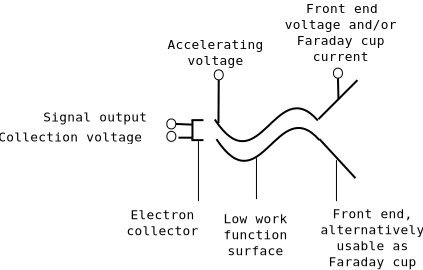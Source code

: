 <?xml version="1.0"?>
<dia:diagram xmlns:dia="http://www.lysator.liu.se/~alla/dia/">
  <dia:layer name="Background" visible="false"/>
  <dia:layer name="New layer" visible="true">
    <dia:group>
      <dia:object type="Standard - Line" version="0" id="O0">
        <dia:attribute name="obj_pos">
          <dia:point val="7.3,8.05"/>
        </dia:attribute>
        <dia:attribute name="obj_bb">
          <dia:rectangle val="6.65,8;7.35,8.1"/>
        </dia:attribute>
        <dia:attribute name="conn_endpoints">
          <dia:point val="7.3,8.05"/>
          <dia:point val="6.7,8.05"/>
        </dia:attribute>
        <dia:attribute name="numcp">
          <dia:int val="1"/>
        </dia:attribute>
      </dia:object>
      <dia:object type="Standard - Line" version="0" id="O1">
        <dia:attribute name="obj_pos">
          <dia:point val="6.75,8.05"/>
        </dia:attribute>
        <dia:attribute name="obj_bb">
          <dia:rectangle val="6.7,8;6.8,9.1"/>
        </dia:attribute>
        <dia:attribute name="conn_endpoints">
          <dia:point val="6.75,8.05"/>
          <dia:point val="6.75,9.05"/>
        </dia:attribute>
        <dia:attribute name="numcp">
          <dia:int val="1"/>
        </dia:attribute>
      </dia:object>
      <dia:object type="Standard - Line" version="0" id="O2">
        <dia:attribute name="obj_pos">
          <dia:point val="7.3,9.05"/>
        </dia:attribute>
        <dia:attribute name="obj_bb">
          <dia:rectangle val="6.65,9;7.35,9.1"/>
        </dia:attribute>
        <dia:attribute name="conn_endpoints">
          <dia:point val="7.3,9.05"/>
          <dia:point val="6.7,9.05"/>
        </dia:attribute>
        <dia:attribute name="numcp">
          <dia:int val="1"/>
        </dia:attribute>
      </dia:object>
    </dia:group>
    <dia:group>
      <dia:object type="Standard - Line" version="0" id="O3">
        <dia:attribute name="obj_pos">
          <dia:point val="13.05,8"/>
        </dia:attribute>
        <dia:attribute name="obj_bb">
          <dia:rectangle val="13.015,6.015;15.035,8.035"/>
        </dia:attribute>
        <dia:attribute name="conn_endpoints">
          <dia:point val="13.05,8"/>
          <dia:point val="15,6.05"/>
        </dia:attribute>
        <dia:attribute name="numcp">
          <dia:int val="1"/>
        </dia:attribute>
      </dia:object>
      <dia:object type="Standard - Line" version="0" id="O4">
        <dia:attribute name="obj_pos">
          <dia:point val="13.1,9"/>
        </dia:attribute>
        <dia:attribute name="obj_bb">
          <dia:rectangle val="13.063,8.963;14.937,10.987"/>
        </dia:attribute>
        <dia:attribute name="conn_endpoints">
          <dia:point val="13.1,9"/>
          <dia:point val="14.9,10.95"/>
        </dia:attribute>
        <dia:attribute name="numcp">
          <dia:int val="1"/>
        </dia:attribute>
      </dia:object>
    </dia:group>
    <dia:group>
      <dia:object type="Standard - BezierLine" version="0" id="O5">
        <dia:attribute name="obj_pos">
          <dia:point val="13.1,9.05"/>
        </dia:attribute>
        <dia:attribute name="obj_bb">
          <dia:rectangle val="7.782,8.832;13.22,9.17"/>
        </dia:attribute>
        <dia:attribute name="bez_points">
          <dia:point val="13.1,9.05"/>
          <dia:point val="11,6.65"/>
          <dia:point val="10.15,12.35"/>
          <dia:point val="7.95,9"/>
        </dia:attribute>
        <dia:attribute name="corner_types">
          <dia:enum val="0"/>
          <dia:enum val="0"/>
        </dia:attribute>
      </dia:object>
      <dia:object type="Standard - BezierLine" version="0" id="O6">
        <dia:attribute name="obj_pos">
          <dia:point val="13.018,8.068"/>
        </dia:attribute>
        <dia:attribute name="obj_bb">
          <dia:rectangle val="7.7,7.85;13.137,8.188"/>
        </dia:attribute>
        <dia:attribute name="bez_points">
          <dia:point val="13.018,8.068"/>
          <dia:point val="10.918,5.668"/>
          <dia:point val="10.068,11.367"/>
          <dia:point val="7.867,8.018"/>
        </dia:attribute>
        <dia:attribute name="corner_types">
          <dia:enum val="0"/>
          <dia:enum val="0"/>
        </dia:attribute>
      </dia:object>
    </dia:group>
  </dia:layer>
  <dia:layer name="New layer" visible="true">
    <dia:group>
      <dia:object type="Standard - Line" version="0" id="O7">
        <dia:attribute name="obj_pos">
          <dia:point val="14.025,5.95"/>
        </dia:attribute>
        <dia:attribute name="obj_bb">
          <dia:rectangle val="13.975,5.9;14.1,7.05"/>
        </dia:attribute>
        <dia:attribute name="conn_endpoints">
          <dia:point val="14.025,5.95"/>
          <dia:point val="14.05,7"/>
        </dia:attribute>
        <dia:attribute name="numcp">
          <dia:int val="1"/>
        </dia:attribute>
        <dia:connections>
          <dia:connection handle="0" to="O8" connection="6"/>
        </dia:connections>
      </dia:object>
      <dia:object type="Standard - Ellipse" version="0" id="O8">
        <dia:attribute name="obj_pos">
          <dia:point val="13.8,5.45"/>
        </dia:attribute>
        <dia:attribute name="obj_bb">
          <dia:rectangle val="13.8,5.45;14.25,5.95"/>
        </dia:attribute>
        <dia:attribute name="elem_corner">
          <dia:point val="13.8,5.45"/>
        </dia:attribute>
        <dia:attribute name="elem_width">
          <dia:real val="0.45"/>
        </dia:attribute>
        <dia:attribute name="elem_height">
          <dia:real val="0.5"/>
        </dia:attribute>
        <dia:attribute name="border_width">
          <dia:real val="0"/>
        </dia:attribute>
      </dia:object>
      <dia:object type="Standard - Text" version="0" id="O9">
        <dia:attribute name="obj_pos">
          <dia:point val="14.164,2.688"/>
        </dia:attribute>
        <dia:attribute name="obj_bb">
          <dia:rectangle val="10.671,2.071;17.658,5.271"/>
        </dia:attribute>
        <dia:attribute name="text">
          <dia:composite type="text">
            <dia:attribute name="string">
              <dia:string>#Front end
voltage and/or
Faraday cup
current#</dia:string>
            </dia:attribute>
            <dia:attribute name="font">
              <dia:font name="Courier"/>
            </dia:attribute>
            <dia:attribute name="height">
              <dia:real val="0.8"/>
            </dia:attribute>
            <dia:attribute name="pos">
              <dia:point val="14.164,2.688"/>
            </dia:attribute>
            <dia:attribute name="color">
              <dia:color val="#000000"/>
            </dia:attribute>
            <dia:attribute name="alignment">
              <dia:enum val="1"/>
            </dia:attribute>
          </dia:composite>
        </dia:attribute>
      </dia:object>
    </dia:group>
    <dia:group>
      <dia:object type="Standard - Line" version="0" id="O10">
        <dia:attribute name="obj_pos">
          <dia:point val="8.064,6.036"/>
        </dia:attribute>
        <dia:attribute name="obj_bb">
          <dia:rectangle val="8,5.986;8.114,8.25"/>
        </dia:attribute>
        <dia:attribute name="conn_endpoints">
          <dia:point val="8.064,6.036"/>
          <dia:point val="8.05,8.2"/>
        </dia:attribute>
        <dia:attribute name="numcp">
          <dia:int val="1"/>
        </dia:attribute>
        <dia:connections>
          <dia:connection handle="0" to="O11" connection="6"/>
        </dia:connections>
      </dia:object>
      <dia:object type="Standard - Ellipse" version="0" id="O11">
        <dia:attribute name="obj_pos">
          <dia:point val="7.839,5.536"/>
        </dia:attribute>
        <dia:attribute name="obj_bb">
          <dia:rectangle val="7.839,5.536;8.289,6.036"/>
        </dia:attribute>
        <dia:attribute name="elem_corner">
          <dia:point val="7.839,5.536"/>
        </dia:attribute>
        <dia:attribute name="elem_width">
          <dia:real val="0.45"/>
        </dia:attribute>
        <dia:attribute name="elem_height">
          <dia:real val="0.5"/>
        </dia:attribute>
        <dia:attribute name="border_width">
          <dia:real val="0"/>
        </dia:attribute>
      </dia:object>
      <dia:object type="Standard - Text" version="0" id="O12">
        <dia:attribute name="obj_pos">
          <dia:point val="7.906,4.491"/>
        </dia:attribute>
        <dia:attribute name="obj_bb">
          <dia:rectangle val="4.898,3.874;10.915,5.474"/>
        </dia:attribute>
        <dia:attribute name="text">
          <dia:composite type="text">
            <dia:attribute name="string">
              <dia:string>#Accelerating
voltage#</dia:string>
            </dia:attribute>
            <dia:attribute name="font">
              <dia:font name="Courier"/>
            </dia:attribute>
            <dia:attribute name="height">
              <dia:real val="0.8"/>
            </dia:attribute>
            <dia:attribute name="pos">
              <dia:point val="7.906,4.491"/>
            </dia:attribute>
            <dia:attribute name="color">
              <dia:color val="#000000"/>
            </dia:attribute>
            <dia:attribute name="alignment">
              <dia:enum val="1"/>
            </dia:attribute>
          </dia:composite>
        </dia:attribute>
      </dia:object>
    </dia:group>
    <dia:object type="Standard - Line" version="0" id="O13">
      <dia:attribute name="obj_pos">
        <dia:point val="6.75,8.927"/>
      </dia:attribute>
      <dia:attribute name="obj_bb">
        <dia:rectangle val="6,8.877;6.8,8.977"/>
      </dia:attribute>
      <dia:attribute name="conn_endpoints">
        <dia:point val="6.75,8.927"/>
        <dia:point val="6.05,8.927"/>
      </dia:attribute>
      <dia:attribute name="numcp">
        <dia:int val="1"/>
      </dia:attribute>
    </dia:object>
    <dia:group>
      <dia:object type="Standard - Ellipse" version="0" id="O14">
        <dia:attribute name="obj_pos">
          <dia:point val="5.47,8.611"/>
        </dia:attribute>
        <dia:attribute name="obj_bb">
          <dia:rectangle val="5.47,8.611;5.92,9.111"/>
        </dia:attribute>
        <dia:attribute name="elem_corner">
          <dia:point val="5.47,8.611"/>
        </dia:attribute>
        <dia:attribute name="elem_width">
          <dia:real val="0.45"/>
        </dia:attribute>
        <dia:attribute name="elem_height">
          <dia:real val="0.5"/>
        </dia:attribute>
        <dia:attribute name="border_width">
          <dia:real val="0"/>
        </dia:attribute>
      </dia:object>
      <dia:object type="Standard - Text" version="0" id="O15">
        <dia:attribute name="obj_pos">
          <dia:point val="0.642,9.113"/>
        </dia:attribute>
        <dia:attribute name="obj_bb">
          <dia:rectangle val="-3.821,8.495;5.106,9.295"/>
        </dia:attribute>
        <dia:attribute name="text">
          <dia:composite type="text">
            <dia:attribute name="string">
              <dia:string>#Collection voltage#</dia:string>
            </dia:attribute>
            <dia:attribute name="font">
              <dia:font name="Courier"/>
            </dia:attribute>
            <dia:attribute name="height">
              <dia:real val="0.8"/>
            </dia:attribute>
            <dia:attribute name="pos">
              <dia:point val="0.642,9.113"/>
            </dia:attribute>
            <dia:attribute name="color">
              <dia:color val="#000000"/>
            </dia:attribute>
            <dia:attribute name="alignment">
              <dia:enum val="1"/>
            </dia:attribute>
          </dia:composite>
        </dia:attribute>
      </dia:object>
    </dia:group>
    <dia:group>
      <dia:object type="Standard - Line" version="0" id="O16">
        <dia:attribute name="obj_pos">
          <dia:point val="6.74,8.274"/>
        </dia:attribute>
        <dia:attribute name="obj_bb">
          <dia:rectangle val="5.867,8.191;6.79,8.324"/>
        </dia:attribute>
        <dia:attribute name="conn_endpoints">
          <dia:point val="6.74,8.274"/>
          <dia:point val="5.917,8.241"/>
        </dia:attribute>
        <dia:attribute name="numcp">
          <dia:int val="1"/>
        </dia:attribute>
        <dia:connections>
          <dia:connection handle="1" to="O17" connection="4"/>
        </dia:connections>
      </dia:object>
      <dia:object type="Standard - Ellipse" version="0" id="O17">
        <dia:attribute name="obj_pos">
          <dia:point val="5.467,7.991"/>
        </dia:attribute>
        <dia:attribute name="obj_bb">
          <dia:rectangle val="5.467,7.991;5.917,8.491"/>
        </dia:attribute>
        <dia:attribute name="elem_corner">
          <dia:point val="5.467,7.991"/>
        </dia:attribute>
        <dia:attribute name="elem_width">
          <dia:real val="0.45"/>
        </dia:attribute>
        <dia:attribute name="elem_height">
          <dia:real val="0.5"/>
        </dia:attribute>
        <dia:attribute name="border_width">
          <dia:real val="0"/>
        </dia:attribute>
      </dia:object>
      <dia:object type="Standard - Text" version="0" id="O18">
        <dia:attribute name="obj_pos">
          <dia:point val="1.892,8.113"/>
        </dia:attribute>
        <dia:attribute name="obj_bb">
          <dia:rectangle val="-1.359,7.495;5.144,8.295"/>
        </dia:attribute>
        <dia:attribute name="text">
          <dia:composite type="text">
            <dia:attribute name="string">
              <dia:string>#Signal output#</dia:string>
            </dia:attribute>
            <dia:attribute name="font">
              <dia:font name="Courier"/>
            </dia:attribute>
            <dia:attribute name="height">
              <dia:real val="0.8"/>
            </dia:attribute>
            <dia:attribute name="pos">
              <dia:point val="1.892,8.113"/>
            </dia:attribute>
            <dia:attribute name="color">
              <dia:color val="#000000"/>
            </dia:attribute>
            <dia:attribute name="alignment">
              <dia:enum val="1"/>
            </dia:attribute>
          </dia:composite>
        </dia:attribute>
      </dia:object>
    </dia:group>
  </dia:layer>
  <dia:layer name="New layer" visible="true">
    <dia:group>
      <dia:object type="Standard - Line" version="0" id="O19">
        <dia:attribute name="obj_pos">
          <dia:point val="7.05,9.1"/>
        </dia:attribute>
        <dia:attribute name="obj_bb">
          <dia:rectangle val="7.05,9.1;7.05,12.1"/>
        </dia:attribute>
        <dia:attribute name="conn_endpoints">
          <dia:point val="7.05,9.1"/>
          <dia:point val="7.05,12.1"/>
        </dia:attribute>
        <dia:attribute name="numcp">
          <dia:int val="1"/>
        </dia:attribute>
        <dia:attribute name="line_width">
          <dia:real val="0"/>
        </dia:attribute>
      </dia:object>
      <dia:object type="Standard - Text" version="0" id="O20">
        <dia:attribute name="obj_pos">
          <dia:point val="5.25,13"/>
        </dia:attribute>
        <dia:attribute name="obj_bb">
          <dia:rectangle val="2.968,12.383;7.532,13.983"/>
        </dia:attribute>
        <dia:attribute name="text">
          <dia:composite type="text">
            <dia:attribute name="string">
              <dia:string>#Electron
collector#</dia:string>
            </dia:attribute>
            <dia:attribute name="font">
              <dia:font name="Courier"/>
            </dia:attribute>
            <dia:attribute name="height">
              <dia:real val="0.8"/>
            </dia:attribute>
            <dia:attribute name="pos">
              <dia:point val="5.25,13"/>
            </dia:attribute>
            <dia:attribute name="color">
              <dia:color val="#000000"/>
            </dia:attribute>
            <dia:attribute name="alignment">
              <dia:enum val="1"/>
            </dia:attribute>
          </dia:composite>
        </dia:attribute>
      </dia:object>
    </dia:group>
    <dia:group>
      <dia:object type="Standard - Line" version="0" id="O21">
        <dia:attribute name="obj_pos">
          <dia:point val="9.95,9.95"/>
        </dia:attribute>
        <dia:attribute name="obj_bb">
          <dia:rectangle val="9.95,9.95;9.95,12"/>
        </dia:attribute>
        <dia:attribute name="conn_endpoints">
          <dia:point val="9.95,9.95"/>
          <dia:point val="9.95,12"/>
        </dia:attribute>
        <dia:attribute name="numcp">
          <dia:int val="1"/>
        </dia:attribute>
        <dia:attribute name="line_width">
          <dia:real val="0"/>
        </dia:attribute>
      </dia:object>
      <dia:object type="Standard - Text" version="0" id="O22">
        <dia:attribute name="obj_pos">
          <dia:point val="9.9,13.2"/>
        </dia:attribute>
        <dia:attribute name="obj_bb">
          <dia:rectangle val="7.861,12.583;11.939,14.983"/>
        </dia:attribute>
        <dia:attribute name="text">
          <dia:composite type="text">
            <dia:attribute name="string">
              <dia:string>#Low work
function
surface#</dia:string>
            </dia:attribute>
            <dia:attribute name="font">
              <dia:font name="Courier"/>
            </dia:attribute>
            <dia:attribute name="height">
              <dia:real val="0.8"/>
            </dia:attribute>
            <dia:attribute name="pos">
              <dia:point val="9.9,13.2"/>
            </dia:attribute>
            <dia:attribute name="color">
              <dia:color val="#000000"/>
            </dia:attribute>
            <dia:attribute name="alignment">
              <dia:enum val="1"/>
            </dia:attribute>
          </dia:composite>
        </dia:attribute>
      </dia:object>
    </dia:group>
    <dia:group>
      <dia:object type="Standard - Line" version="0" id="O23">
        <dia:attribute name="obj_pos">
          <dia:point val="13.95,10.05"/>
        </dia:attribute>
        <dia:attribute name="obj_bb">
          <dia:rectangle val="13.95,10.05;13.95,12.1"/>
        </dia:attribute>
        <dia:attribute name="conn_endpoints">
          <dia:point val="13.95,10.05"/>
          <dia:point val="13.95,12.1"/>
        </dia:attribute>
        <dia:attribute name="numcp">
          <dia:int val="1"/>
        </dia:attribute>
        <dia:attribute name="line_width">
          <dia:real val="0"/>
        </dia:attribute>
      </dia:object>
      <dia:object type="Standard - Text" version="0" id="O24">
        <dia:attribute name="obj_pos">
          <dia:point val="15.75,12.95"/>
        </dia:attribute>
        <dia:attribute name="obj_bb">
          <dia:rectangle val="12.499,12.333;19.001,15.533"/>
        </dia:attribute>
        <dia:attribute name="text">
          <dia:composite type="text">
            <dia:attribute name="string">
              <dia:string>#Front end,
alternatively
usable as
Faraday cup#</dia:string>
            </dia:attribute>
            <dia:attribute name="font">
              <dia:font name="Courier"/>
            </dia:attribute>
            <dia:attribute name="height">
              <dia:real val="0.8"/>
            </dia:attribute>
            <dia:attribute name="pos">
              <dia:point val="15.75,12.95"/>
            </dia:attribute>
            <dia:attribute name="color">
              <dia:color val="#000000"/>
            </dia:attribute>
            <dia:attribute name="alignment">
              <dia:enum val="1"/>
            </dia:attribute>
          </dia:composite>
        </dia:attribute>
      </dia:object>
    </dia:group>
  </dia:layer>
</dia:diagram>
